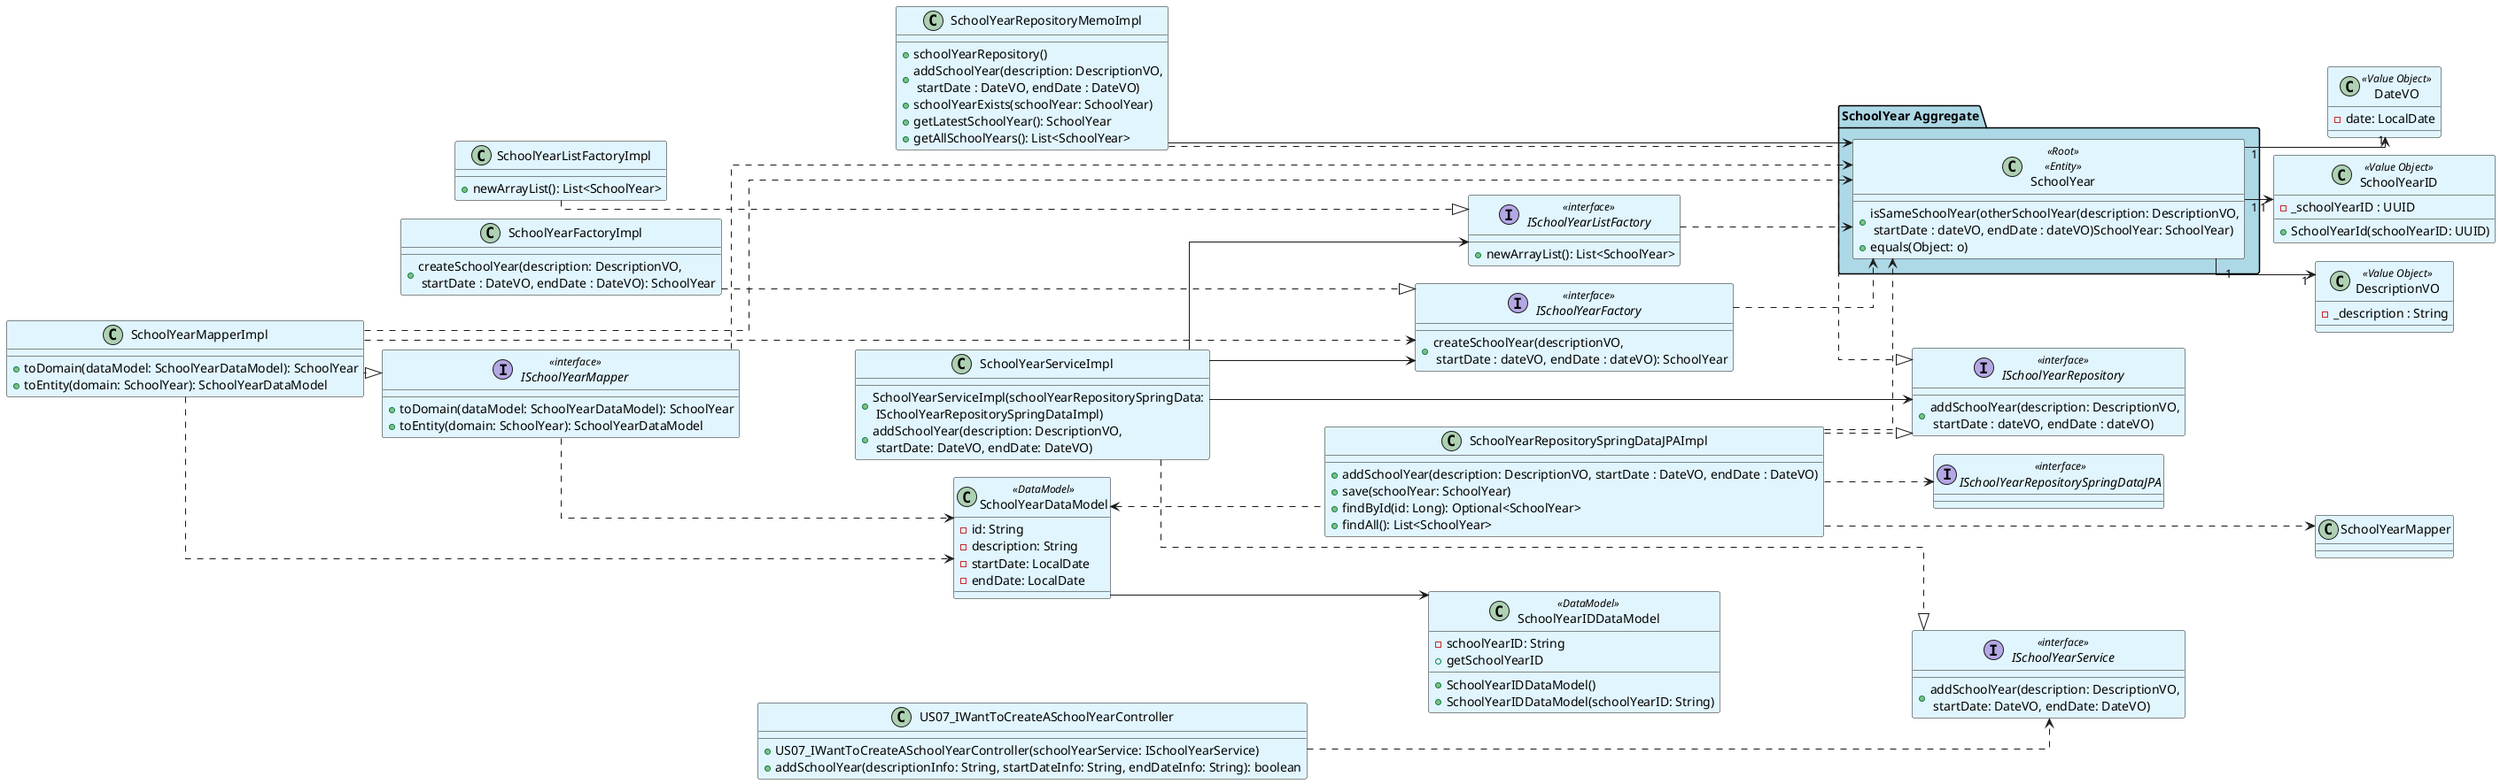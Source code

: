 @startuml

left to right direction
skinparam ranksep 20
skinparam nodesep 20
skinparam classBackgroundColor #E1F5FE
skinparam linetype ortho

class US07_IWantToCreateASchoolYearController {
   +US07_IWantToCreateASchoolYearController(schoolYearService: ISchoolYearService)
   +addSchoolYear(descriptionInfo: String, startDateInfo: String, endDateInfo: String): boolean
   }

' aggregate
package  "SchoolYear Aggregate" #Lightblue  {
    class SchoolYear <<Root>> <<Entity>> {
        +isSameSchoolYear(otherSchoolYear(description: DescriptionVO,\n startDate : dateVO, endDate : dateVO)SchoolYear: SchoolYear)
        +equals(Object: o)
    }
}

' interfaces
interface ISchoolYearListFactory <<interface>> {
   +newArrayList(): List<SchoolYear>
}

interface ISchoolYearFactory <<interface>> {
   +createSchoolYear(descriptionVO,\n startDate : dateVO, endDate : dateVO): SchoolYear
}

interface ISchoolYearRepository <<interface>> {
    +addSchoolYear(description: DescriptionVO,\n startDate : dateVO, endDate : dateVO)
}

interface ISchoolYearService <<interface>> {
    +addSchoolYear(description: DescriptionVO,\n startDate: DateVO, endDate: DateVO)
}

interface ISchoolYearRepositorySpringDataJPA <<interface>> {
}

interface ISchoolYearMapper <<interface>>{
    +toDomain(dataModel: SchoolYearDataModel): SchoolYear
    +toEntity(domain: SchoolYear): SchoolYearDataModel
}

' service
class SchoolYearServiceImpl {
    +SchoolYearServiceImpl(schoolYearRepositorySpringData:\n ISchoolYearRepositorySpringDataImpl)
    +addSchoolYear(description: DescriptionVO,\n startDate: DateVO, endDate: DateVO)
}

' repos
class SchoolYearRepositoryMemoImpl {
    +schoolYearRepository()
    +addSchoolYear(description: DescriptionVO,\n startDate : DateVO, endDate : DateVO)
    +schoolYearExists(schoolYear: SchoolYear)
    +getLatestSchoolYear(): SchoolYear
    +getAllSchoolYears(): List<SchoolYear>
}

class SchoolYearRepositorySpringDataJPAImpl {
    +addSchoolYear(description: DescriptionVO, startDate : DateVO, endDate : DateVO)
    +save(schoolYear: SchoolYear)
    +findById(id: Long): Optional<SchoolYear>
    +findAll(): List<SchoolYear>
}

' factory
class SchoolYearListFactoryImpl {
   +newArrayList(): List<SchoolYear>
}

class SchoolYearFactoryImpl {
   +createSchoolYear(description: DescriptionVO,\n startDate : DateVO, endDate : DateVO): SchoolYear
}

' Mapper
class SchoolYearMapperImpl {
    +toDomain(dataModel: SchoolYearDataModel): SchoolYear
    +toEntity(domain: SchoolYear): SchoolYearDataModel
}

' Data Model (JPA Entity)
class SchoolYearDataModel <<DataModel>> {
   - id: String
   - description: String
   - startDate: LocalDate
   - endDate: LocalDate
}

class SchoolYearIDDataModel <<DataModel>> {
    - schoolYearID: String
    +SchoolYearIDDataModel()
    +SchoolYearIDDataModel(schoolYearID: String)
    +getSchoolYearID
}

' Value Objects
class DescriptionVO  <<Value Object>> {
    -_description : String
}

class DateVO  <<Value Object>> {
    -date: LocalDate
}

class SchoolYearID <<Value Object>> {
    -_schoolYearID : UUID
    + SchoolYearId(schoolYearID: UUID)
}


US07_IWantToCreateASchoolYearController  ...>  ISchoolYearService

SchoolYearServiceImpl  ...|> ISchoolYearService
SchoolYearServiceImpl --> ISchoolYearRepository
SchoolYearServiceImpl --> ISchoolYearFactory
SchoolYearServiceImpl --> ISchoolYearListFactory

SchoolYearRepositoryMemoImpl --> SchoolYear
SchoolYearRepositoryMemoImpl ...|> ISchoolYearRepository

SchoolYearRepositorySpringDataJPAImpl ..|> ISchoolYearRepository
SchoolYearRepositorySpringDataJPAImpl ..> ISchoolYearRepositorySpringDataJPA
SchoolYearRepositorySpringDataJPAImpl ...> SchoolYearMapper
SchoolYearRepositorySpringDataJPAImpl ..> SchoolYear
SchoolYearRepositorySpringDataJPAImpl .u.> SchoolYearDataModel


SchoolYearFactoryImpl ...|> ISchoolYearFactory
SchoolYearListFactoryImpl ...|> ISchoolYearListFactory

ISchoolYearFactory ..> SchoolYear
ISchoolYearListFactory ..> SchoolYear

SchoolYear "1"--> "1" SchoolYearID
SchoolYear "1"--> "1" DescriptionVO
SchoolYear "1"--> "1" DateVO

SchoolYearMapperImpl ..> SchoolYear
SchoolYearMapperImpl ..> SchoolYearDataModel
SchoolYearMapperImpl ..> ISchoolYearFactory
SchoolYearMapperImpl ..|> ISchoolYearMapper

ISchoolYearMapper ..> SchoolYear
ISchoolYearMapper ..> SchoolYearDataModel

SchoolYearDataModel -->SchoolYearIDDataModel

@enduml
